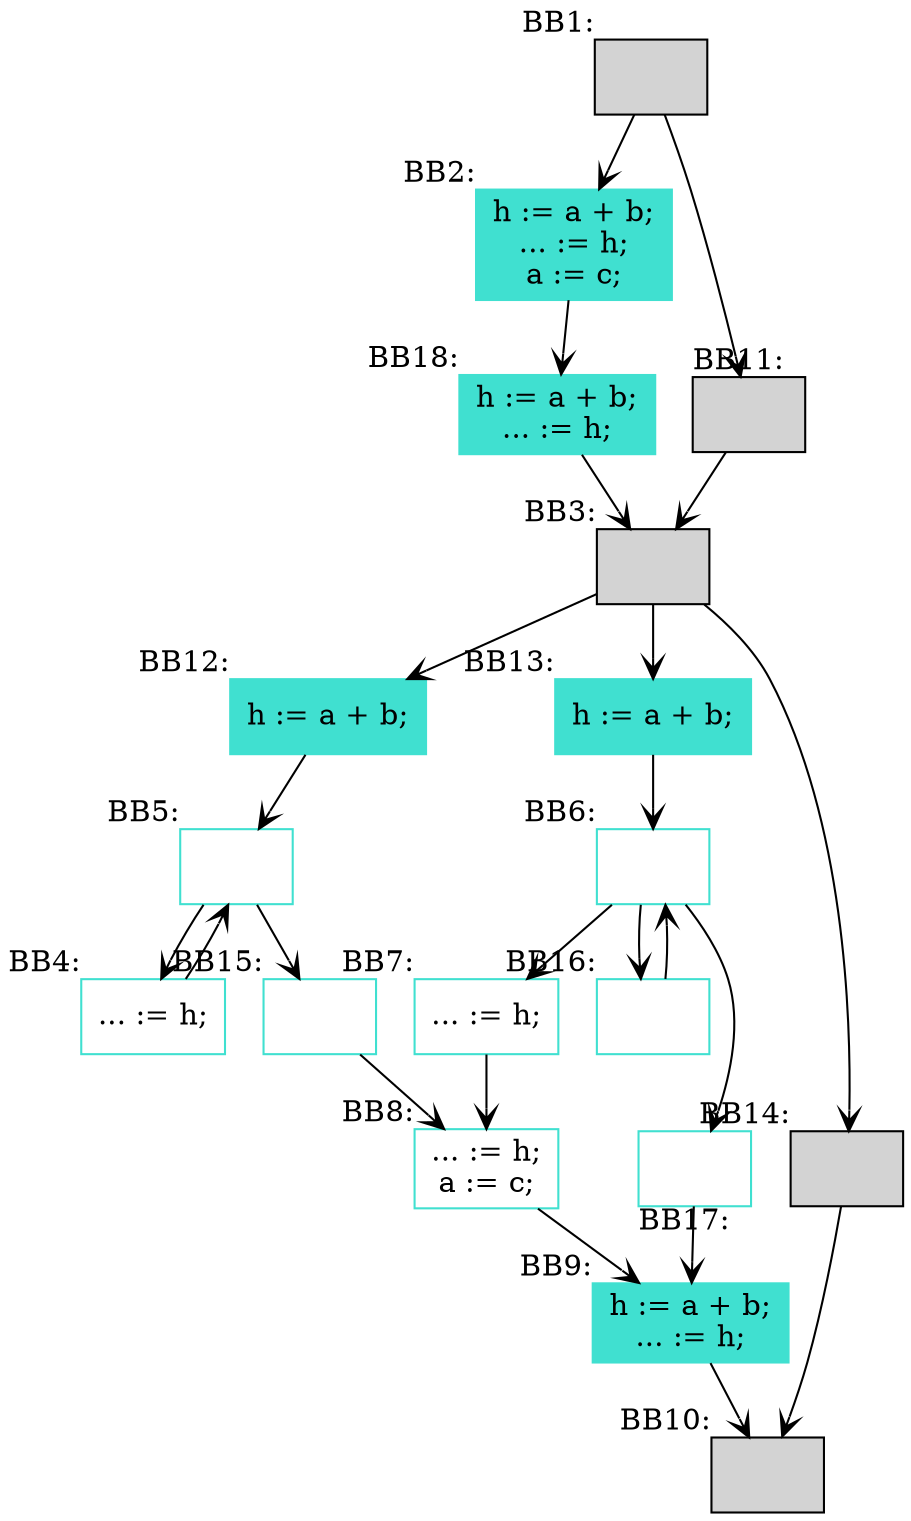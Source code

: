 digraph G {
	node[shape=box;];
	edge[arrowhead=open;];

	BB1 [label=""; xlabel="BB1:"; style=filled;];
	BB2 [label="h := a + b;\n... := h;\na := c;\n"; xlabel="BB2:"; color=Turquoise; style=filled;];
	BB3 [label=""; xlabel="BB3:"; style=filled;];
	BB4 [label="... := h;\n"; xlabel="BB4:"; color=Turquoise;];
	BB5 [label=""; xlabel="BB5:"; color=Turquoise;];
	BB6 [label=""; xlabel="BB6:"; color=Turquoise;];
	BB7 [label="... := h;\n"; xlabel="BB7:"; color=Turquoise;];
	BB8 [label="... := h;\na := c;\n"; xlabel="BB8:"; color=Turquoise;];
	BB9 [label="h := a + b;\n... := h;\n"; xlabel="BB9:"; color=Turquoise; style=filled;];
	BB10 [label=""; xlabel="BB10:"; style=filled;];
	BB11 [label=""; xlabel="BB11:"; style=filled;];
	BB12 [label="h := a + b;\n"; xlabel="BB12:"; color=Turquoise; style=filled;];
	BB13 [label="h := a + b;\n"; xlabel="BB13:"; color=Turquoise; style=filled;];
	BB14 [label=""; xlabel="BB14:"; style=filled;];
	BB15 [label=""; xlabel="BB15:"; color=Turquoise;];
	BB16 [label=""; xlabel="BB16:"; color=Turquoise;];
	BB17 [label=""; xlabel="BB17:"; color=Turquoise;];
	BB18 [label="h := a + b;\n... := h;\n"; xlabel="BB18:"; color=Turquoise; style=filled;];

	BB1->BB2;
	BB1->BB11;
	BB2->BB18;
	BB3->BB12;
	BB3->BB13;
	BB3->BB14;
	BB4->BB5;
	BB5->BB4;
	BB5->BB15;
	BB6->BB7;
	BB6->BB16;
	BB6->BB17;
	BB7->BB8;
	BB8->BB9;
	BB9->BB10;
	BB11->BB3;
	BB12->BB5;
	BB13->BB6;
	BB14->BB10;
	BB15->BB8;
	BB16->BB6;
	BB17->BB9;
	BB18->BB3;
}
